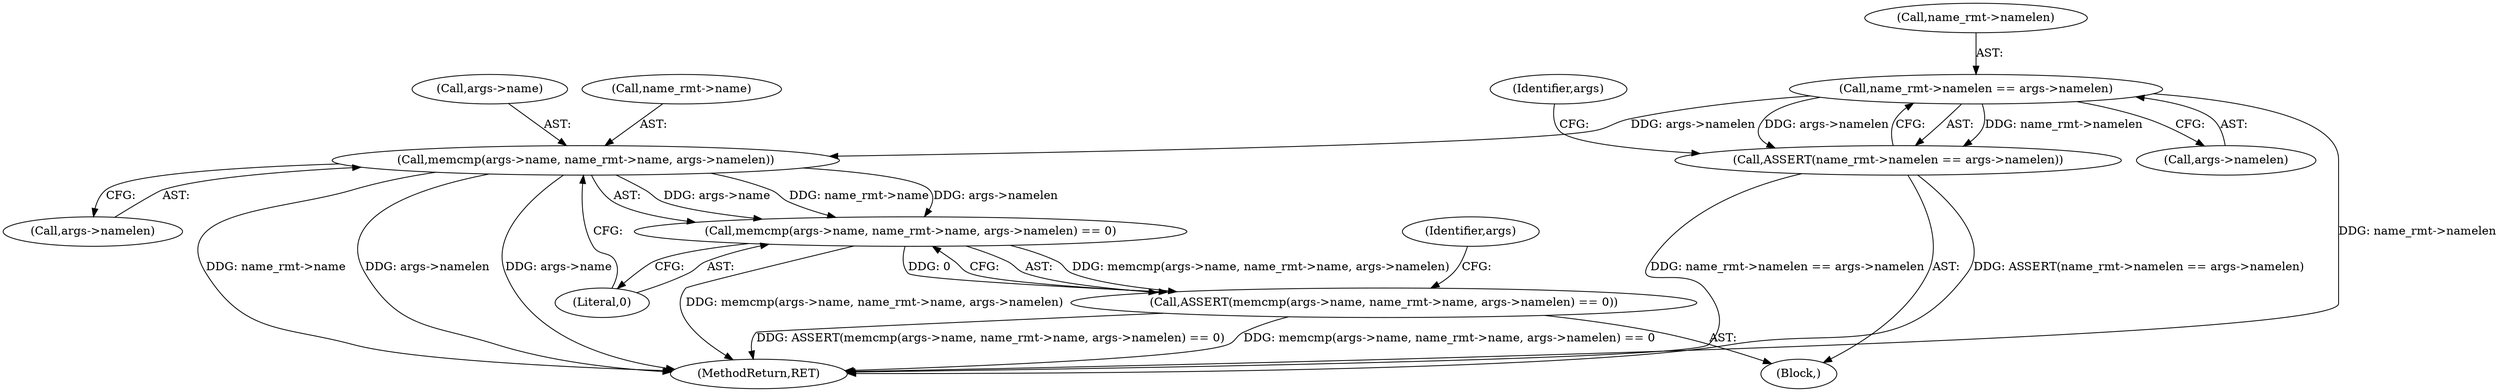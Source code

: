 digraph "0_linux_8275cdd0e7ac550dcce2b3ef6d2fb3b808c1ae59_5@pointer" {
"1000247" [label="(Call,name_rmt->namelen == args->namelen)"];
"1000246" [label="(Call,ASSERT(name_rmt->namelen == args->namelen))"];
"1000256" [label="(Call,memcmp(args->name, name_rmt->name, args->namelen))"];
"1000255" [label="(Call,memcmp(args->name, name_rmt->name, args->namelen) == 0)"];
"1000254" [label="(Call,ASSERT(memcmp(args->name, name_rmt->name, args->namelen) == 0))"];
"1000251" [label="(Call,args->namelen)"];
"1000257" [label="(Call,args->name)"];
"1000266" [label="(Literal,0)"];
"1000263" [label="(Call,args->namelen)"];
"1000269" [label="(Identifier,args)"];
"1000247" [label="(Call,name_rmt->namelen == args->namelen)"];
"1000248" [label="(Call,name_rmt->namelen)"];
"1000246" [label="(Call,ASSERT(name_rmt->namelen == args->namelen))"];
"1000256" [label="(Call,memcmp(args->name, name_rmt->name, args->namelen))"];
"1000238" [label="(Block,)"];
"1000258" [label="(Identifier,args)"];
"1000255" [label="(Call,memcmp(args->name, name_rmt->name, args->namelen) == 0)"];
"1000254" [label="(Call,ASSERT(memcmp(args->name, name_rmt->name, args->namelen) == 0))"];
"1000340" [label="(MethodReturn,RET)"];
"1000260" [label="(Call,name_rmt->name)"];
"1000247" -> "1000246"  [label="AST: "];
"1000247" -> "1000251"  [label="CFG: "];
"1000248" -> "1000247"  [label="AST: "];
"1000251" -> "1000247"  [label="AST: "];
"1000246" -> "1000247"  [label="CFG: "];
"1000247" -> "1000340"  [label="DDG: name_rmt->namelen"];
"1000247" -> "1000246"  [label="DDG: name_rmt->namelen"];
"1000247" -> "1000246"  [label="DDG: args->namelen"];
"1000247" -> "1000256"  [label="DDG: args->namelen"];
"1000246" -> "1000238"  [label="AST: "];
"1000258" -> "1000246"  [label="CFG: "];
"1000246" -> "1000340"  [label="DDG: ASSERT(name_rmt->namelen == args->namelen)"];
"1000246" -> "1000340"  [label="DDG: name_rmt->namelen == args->namelen"];
"1000256" -> "1000255"  [label="AST: "];
"1000256" -> "1000263"  [label="CFG: "];
"1000257" -> "1000256"  [label="AST: "];
"1000260" -> "1000256"  [label="AST: "];
"1000263" -> "1000256"  [label="AST: "];
"1000266" -> "1000256"  [label="CFG: "];
"1000256" -> "1000340"  [label="DDG: name_rmt->name"];
"1000256" -> "1000340"  [label="DDG: args->namelen"];
"1000256" -> "1000340"  [label="DDG: args->name"];
"1000256" -> "1000255"  [label="DDG: args->name"];
"1000256" -> "1000255"  [label="DDG: name_rmt->name"];
"1000256" -> "1000255"  [label="DDG: args->namelen"];
"1000255" -> "1000254"  [label="AST: "];
"1000255" -> "1000266"  [label="CFG: "];
"1000266" -> "1000255"  [label="AST: "];
"1000254" -> "1000255"  [label="CFG: "];
"1000255" -> "1000340"  [label="DDG: memcmp(args->name, name_rmt->name, args->namelen)"];
"1000255" -> "1000254"  [label="DDG: memcmp(args->name, name_rmt->name, args->namelen)"];
"1000255" -> "1000254"  [label="DDG: 0"];
"1000254" -> "1000238"  [label="AST: "];
"1000269" -> "1000254"  [label="CFG: "];
"1000254" -> "1000340"  [label="DDG: memcmp(args->name, name_rmt->name, args->namelen) == 0"];
"1000254" -> "1000340"  [label="DDG: ASSERT(memcmp(args->name, name_rmt->name, args->namelen) == 0)"];
}

